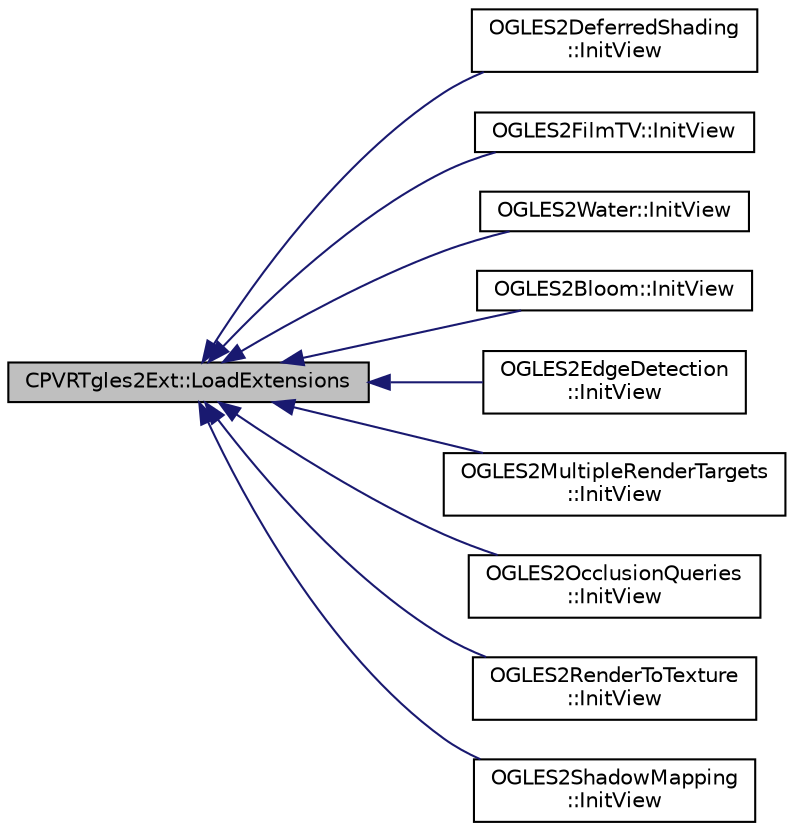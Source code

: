 digraph "CPVRTgles2Ext::LoadExtensions"
{
  edge [fontname="Helvetica",fontsize="10",labelfontname="Helvetica",labelfontsize="10"];
  node [fontname="Helvetica",fontsize="10",shape=record];
  rankdir="LR";
  Node1 [label="CPVRTgles2Ext::LoadExtensions",height=0.2,width=0.4,color="black", fillcolor="grey75", style="filled", fontcolor="black"];
  Node1 -> Node2 [dir="back",color="midnightblue",fontsize="10",style="solid"];
  Node2 [label="OGLES2DeferredShading\l::InitView",height=0.2,width=0.4,color="black", fillcolor="white", style="filled",URL="$class_o_g_l_e_s2_deferred_shading.html#aeb9543c58a12a0c390331558cf960bdc"];
  Node1 -> Node3 [dir="back",color="midnightblue",fontsize="10",style="solid"];
  Node3 [label="OGLES2FilmTV::InitView",height=0.2,width=0.4,color="black", fillcolor="white", style="filled",URL="$class_o_g_l_e_s2_film_t_v.html#a6641a9c6654e329a4bb71e235b614b00"];
  Node1 -> Node4 [dir="back",color="midnightblue",fontsize="10",style="solid"];
  Node4 [label="OGLES2Water::InitView",height=0.2,width=0.4,color="black", fillcolor="white", style="filled",URL="$class_o_g_l_e_s2_water.html#a2da566592e1831ed3d9b4b2d0b400105"];
  Node1 -> Node5 [dir="back",color="midnightblue",fontsize="10",style="solid"];
  Node5 [label="OGLES2Bloom::InitView",height=0.2,width=0.4,color="black", fillcolor="white", style="filled",URL="$class_o_g_l_e_s2_bloom.html#a9f69f52e27a8913028fc9274da4ebfc2"];
  Node1 -> Node6 [dir="back",color="midnightblue",fontsize="10",style="solid"];
  Node6 [label="OGLES2EdgeDetection\l::InitView",height=0.2,width=0.4,color="black", fillcolor="white", style="filled",URL="$class_o_g_l_e_s2_edge_detection.html#a610f01aa1c6bb1ddca875e2faa381d3e"];
  Node1 -> Node7 [dir="back",color="midnightblue",fontsize="10",style="solid"];
  Node7 [label="OGLES2MultipleRenderTargets\l::InitView",height=0.2,width=0.4,color="black", fillcolor="white", style="filled",URL="$class_o_g_l_e_s2_multiple_render_targets.html#a476409a90c225721471d14bd0bacb660"];
  Node1 -> Node8 [dir="back",color="midnightblue",fontsize="10",style="solid"];
  Node8 [label="OGLES2OcclusionQueries\l::InitView",height=0.2,width=0.4,color="black", fillcolor="white", style="filled",URL="$class_o_g_l_e_s2_occlusion_queries.html#a886c285f3cba8d44b4d8d13e6ee4873d"];
  Node1 -> Node9 [dir="back",color="midnightblue",fontsize="10",style="solid"];
  Node9 [label="OGLES2RenderToTexture\l::InitView",height=0.2,width=0.4,color="black", fillcolor="white", style="filled",URL="$class_o_g_l_e_s2_render_to_texture.html#aa1172d6c2955b94c41979ccaa0000fbc"];
  Node1 -> Node10 [dir="back",color="midnightblue",fontsize="10",style="solid"];
  Node10 [label="OGLES2ShadowMapping\l::InitView",height=0.2,width=0.4,color="black", fillcolor="white", style="filled",URL="$class_o_g_l_e_s2_shadow_mapping.html#a6619d8fb2470311f0c4f76ca5e7c34bc"];
}
